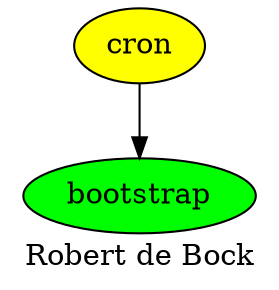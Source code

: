 digraph PhiloDilemma {
  label = "Robert de Bock" ;
  overlap=false
  {
    bootstrap [fillcolor=green style=filled]
    cron [fillcolor=yellow style=filled]
  }
  cron -> bootstrap
}
